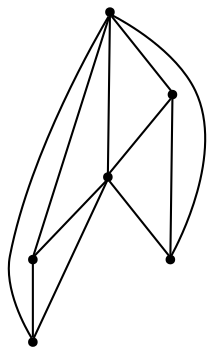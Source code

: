 graph {
  node [shape=point,comment="{\"directed\":false,\"doi\":\"10.1007/978-3-319-03841-4_8\",\"figure\":\"3 (1)\"}"]

  v0 [pos="837.0587084792681,702.221297325396"]
  v1 [pos="736.5195604952953,764.0521444385702"]
  v2 [pos="775.1891144901257,825.8873155828644"]
  v3 [pos="628.2539584636008,764.0521444385702"]
  v4 [pos="589.5844680929279,825.8873155828643"]
  v5 [pos="527.7147945735887,702.221297325396"]

  v0 -- v4 [id="-1",pos="837.0587084792681,702.221297325396 842.3198377709012,717.1153589294621 845.0092309032326,732.8012905267202 845.0092309032326,748.5997105217907 845.0092309032326,825.5539836544684 782.5850887583911,887.9391969927008 705.5878969904749,887.9391969927008 658.9709858735096,887.9391969927008 615.4395918927056,864.6561970724157 589.5844680929279,825.8873155828643"]
  v5 -- v3 [id="-2",pos="527.7147945735887,702.221297325396 628.2539584636008,764.0521444385702 628.2539584636008,764.0521444385702 628.2539584636008,764.0521444385702"]
  v3 -- v1 [id="-3",pos="628.2539584636008,764.0521444385702 736.5195604952953,764.0521444385702 736.5195604952953,764.0521444385702 736.5195604952953,764.0521444385702"]
  v2 -- v4 [id="-4",pos="775.1891144901257,825.8873155828644 589.5844680929279,825.8873155828643 589.5844680929279,825.8873155828643 589.5844680929279,825.8873155828643"]
  v0 -- v1 [id="-5",pos="837.0587084792681,702.221297325396 736.5195604952953,764.0521444385702 736.5195604952953,764.0521444385702 736.5195604952953,764.0521444385702"]
  v0 -- v2 [id="-6",pos="837.0587084792681,702.221297325396 775.1891144901257,825.8873155828644 775.1891144901257,825.8873155828644 775.1891144901257,825.8873155828644"]
  v5 -- v4 [id="-7",pos="527.7147945735887,702.221297325396 589.5844680929279,825.8873155828643 589.5844680929279,825.8873155828643 589.5844680929279,825.8873155828643"]
  v5 -- v2 [id="-8",pos="527.7147945735887,702.221297325396 522.451645214959,717.115422518155 519.766387652857,732.8012905267202 519.766387652857,748.5955772567496 519.766387652857,825.5539836544684 582.1863624153904,887.9391969927008 659.1877533776934,887.9391969927008 705.8004653002719,887.9391969927008 749.3318592810758,864.6561970724157 775.1891144901257,825.8873155828644"]
  v5 -- v0 [id="-9",pos="527.7147945735887,702.221297325396 837.0587084792681,702.221297325396 837.0587084792681,702.221297325396 837.0587084792681,702.221297325396"]
  v3 -- v0 [id="-10",pos="628.2539584636008,764.0521444385702 650.8108059449481,776.2834931144318 676.0623432697284,782.69285183071 701.722538557342,782.69285183071 758.1840791694283,782.69285183071 810.1214968228988,751.8086503223568 837.0587084792681,702.221297325396"]
  v1 -- v5 [id="-11",pos="736.5195604952953,764.0521444385702 713.9729883153644,776.2792962606977 688.7173154203547,782.69285183071 663.057120132741,782.69285183071 606.5956431448121,782.69285183071 554.6581618671843,751.8086503223568 527.7147945735887,702.221297325396"]
}